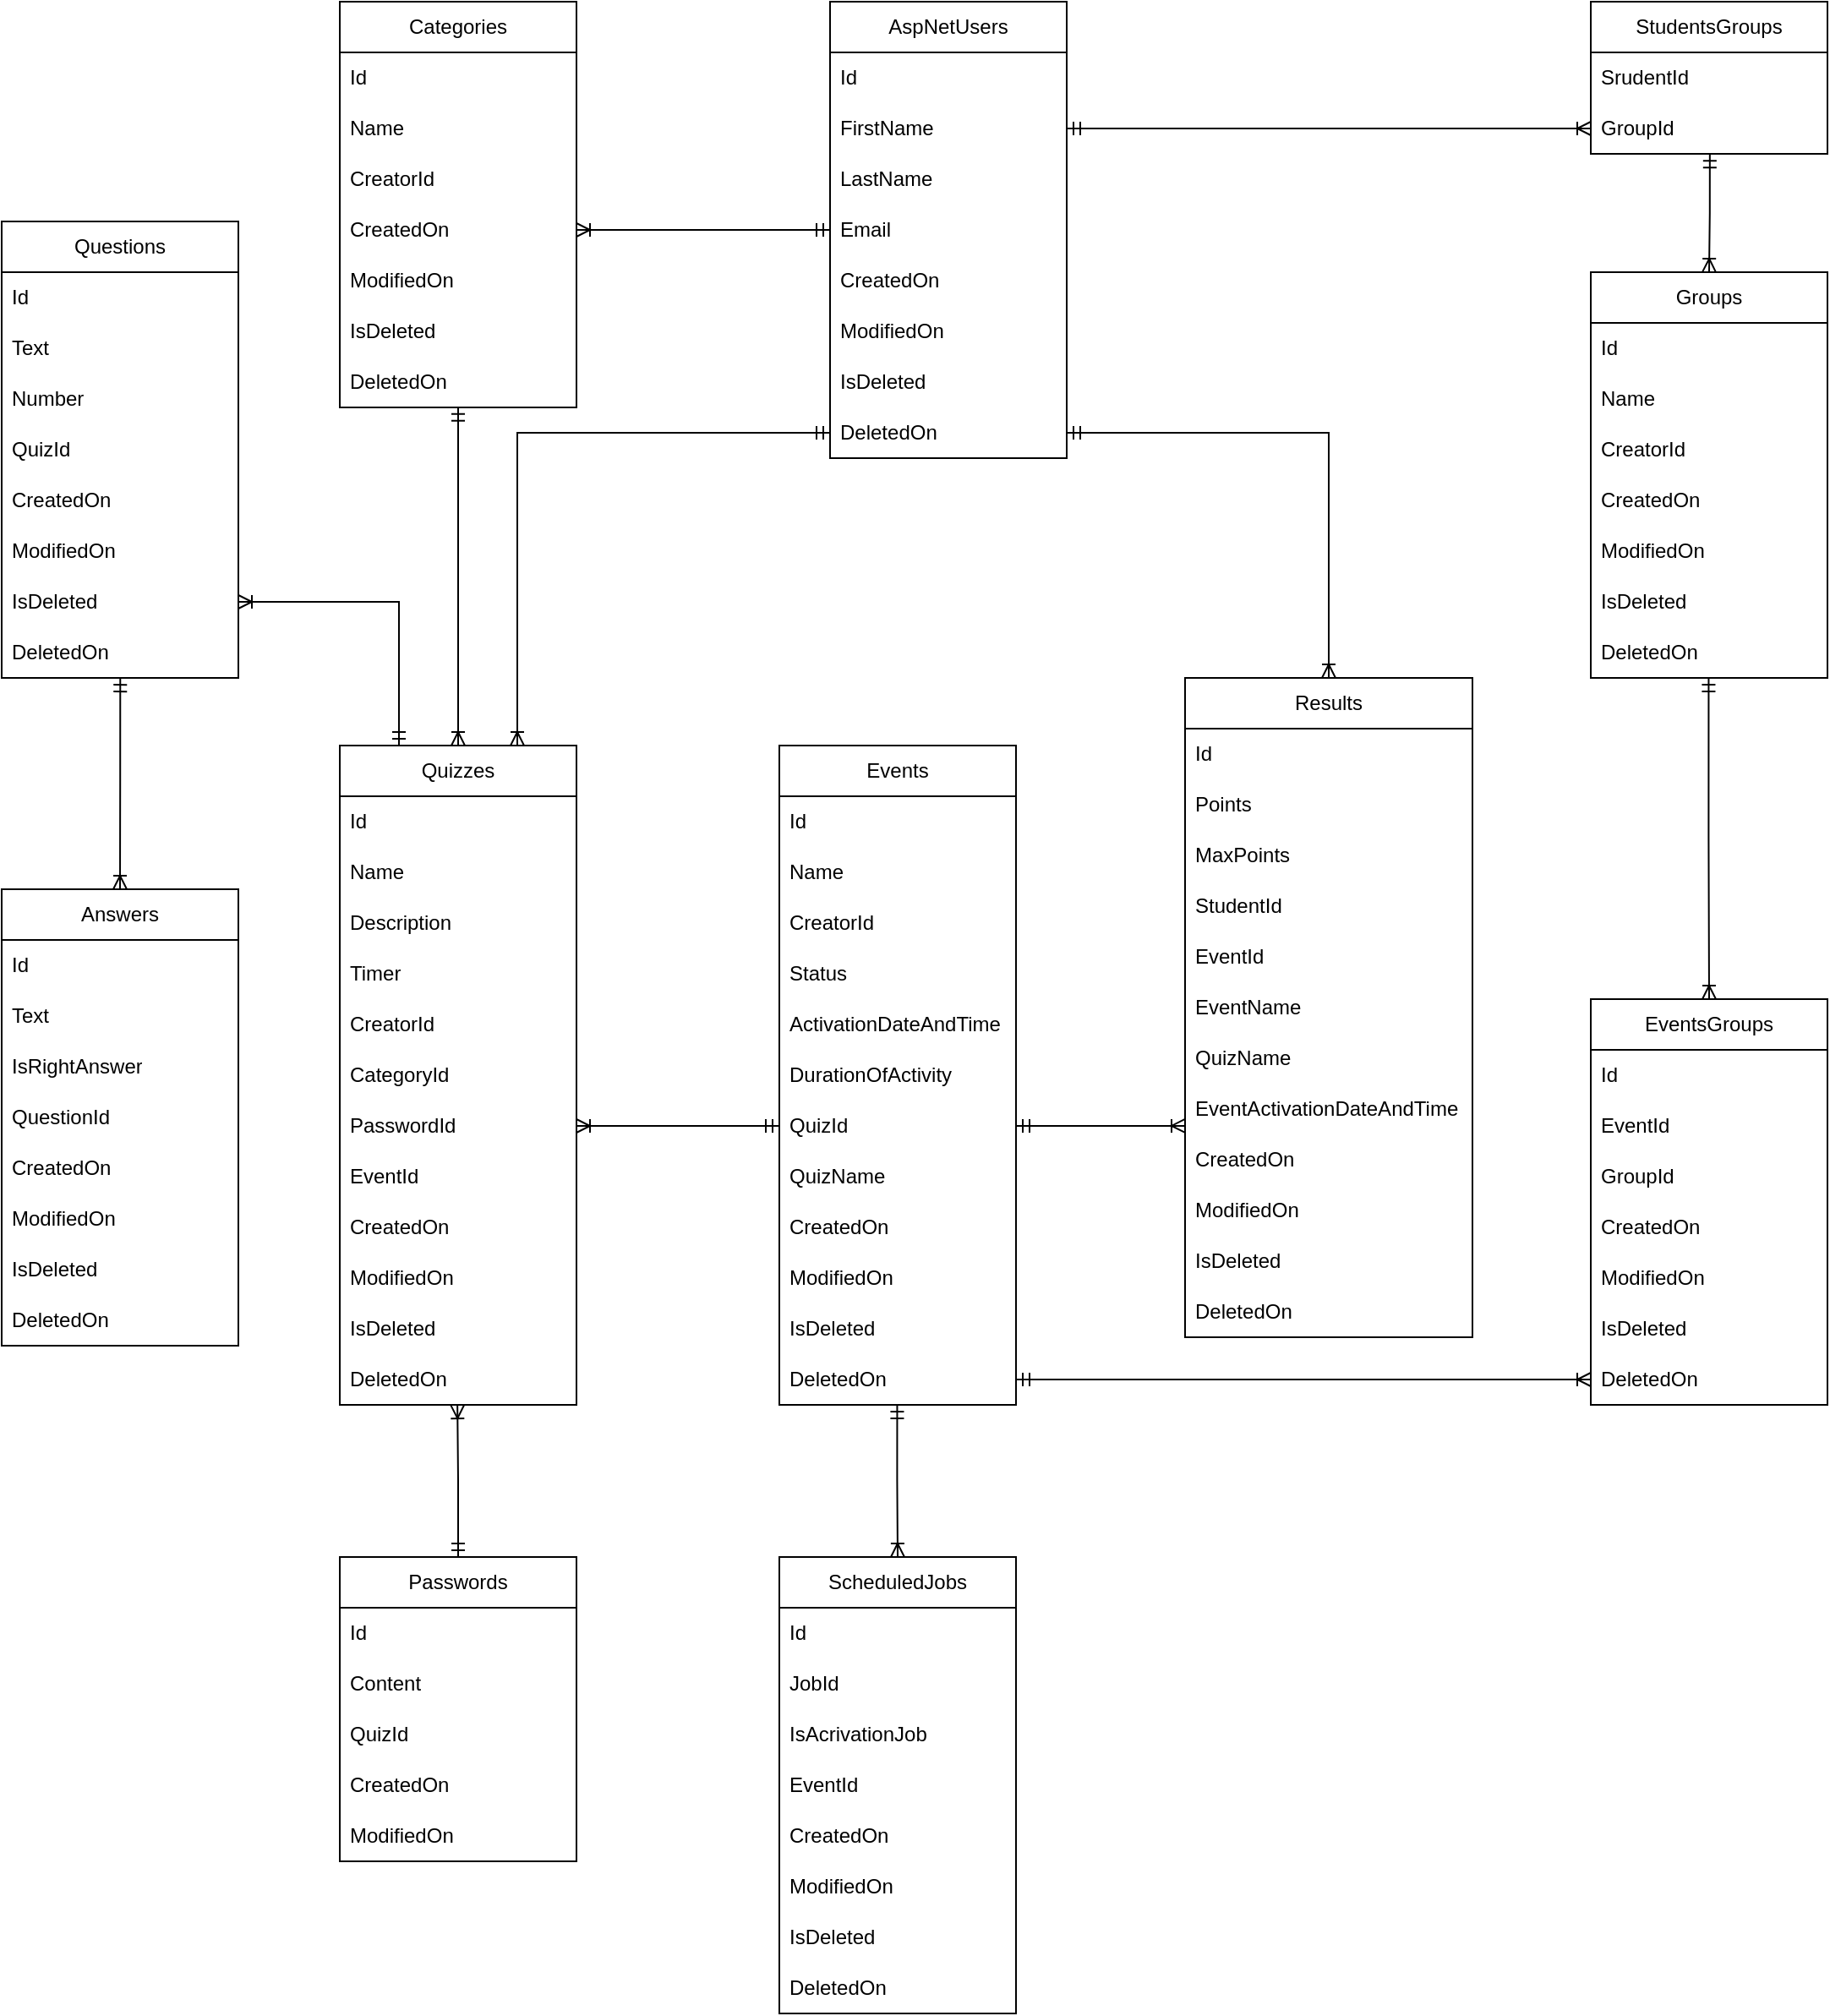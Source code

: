 <mxfile version="21.2.1" type="device">
  <diagram name="Page-1" id="97qY2YRq_BYHnj_yxk2_">
    <mxGraphModel dx="1594" dy="958" grid="1" gridSize="10" guides="1" tooltips="1" connect="1" arrows="1" fold="1" page="1" pageScale="1" pageWidth="827" pageHeight="1169" math="0" shadow="0">
      <root>
        <mxCell id="0" />
        <mxCell id="1" parent="0" />
        <mxCell id="Qgo-cyW3r2qr9TEbkFEi-2" value="Categories" style="swimlane;fontStyle=0;childLayout=stackLayout;horizontal=1;startSize=30;horizontalStack=0;resizeParent=1;resizeParentMax=0;resizeLast=0;collapsible=1;marginBottom=0;whiteSpace=wrap;html=1;" parent="1" vertex="1">
          <mxGeometry x="220" y="120" width="140" height="240" as="geometry" />
        </mxCell>
        <mxCell id="Qgo-cyW3r2qr9TEbkFEi-3" value="Id" style="text;strokeColor=none;fillColor=none;align=left;verticalAlign=middle;spacingLeft=4;spacingRight=4;overflow=hidden;points=[[0,0.5],[1,0.5]];portConstraint=eastwest;rotatable=0;whiteSpace=wrap;html=1;" parent="Qgo-cyW3r2qr9TEbkFEi-2" vertex="1">
          <mxGeometry y="30" width="140" height="30" as="geometry" />
        </mxCell>
        <mxCell id="Qgo-cyW3r2qr9TEbkFEi-4" value="Name" style="text;strokeColor=none;fillColor=none;align=left;verticalAlign=middle;spacingLeft=4;spacingRight=4;overflow=hidden;points=[[0,0.5],[1,0.5]];portConstraint=eastwest;rotatable=0;whiteSpace=wrap;html=1;" parent="Qgo-cyW3r2qr9TEbkFEi-2" vertex="1">
          <mxGeometry y="60" width="140" height="30" as="geometry" />
        </mxCell>
        <mxCell id="Qgo-cyW3r2qr9TEbkFEi-5" value="CreatorId" style="text;strokeColor=none;fillColor=none;align=left;verticalAlign=middle;spacingLeft=4;spacingRight=4;overflow=hidden;points=[[0,0.5],[1,0.5]];portConstraint=eastwest;rotatable=0;whiteSpace=wrap;html=1;" parent="Qgo-cyW3r2qr9TEbkFEi-2" vertex="1">
          <mxGeometry y="90" width="140" height="30" as="geometry" />
        </mxCell>
        <mxCell id="Qgo-cyW3r2qr9TEbkFEi-6" value="CreatedOn" style="text;strokeColor=none;fillColor=none;align=left;verticalAlign=middle;spacingLeft=4;spacingRight=4;overflow=hidden;points=[[0,0.5],[1,0.5]];portConstraint=eastwest;rotatable=0;whiteSpace=wrap;html=1;" parent="Qgo-cyW3r2qr9TEbkFEi-2" vertex="1">
          <mxGeometry y="120" width="140" height="30" as="geometry" />
        </mxCell>
        <mxCell id="Qgo-cyW3r2qr9TEbkFEi-12" value="ModifiedOn" style="text;strokeColor=none;fillColor=none;align=left;verticalAlign=middle;spacingLeft=4;spacingRight=4;overflow=hidden;points=[[0,0.5],[1,0.5]];portConstraint=eastwest;rotatable=0;whiteSpace=wrap;html=1;" parent="Qgo-cyW3r2qr9TEbkFEi-2" vertex="1">
          <mxGeometry y="150" width="140" height="30" as="geometry" />
        </mxCell>
        <mxCell id="Qgo-cyW3r2qr9TEbkFEi-19" value="IsDeleted" style="text;strokeColor=none;fillColor=none;align=left;verticalAlign=middle;spacingLeft=4;spacingRight=4;overflow=hidden;points=[[0,0.5],[1,0.5]];portConstraint=eastwest;rotatable=0;whiteSpace=wrap;html=1;" parent="Qgo-cyW3r2qr9TEbkFEi-2" vertex="1">
          <mxGeometry y="180" width="140" height="30" as="geometry" />
        </mxCell>
        <mxCell id="Qgo-cyW3r2qr9TEbkFEi-20" value="DeletedOn" style="text;strokeColor=none;fillColor=none;align=left;verticalAlign=middle;spacingLeft=4;spacingRight=4;overflow=hidden;points=[[0,0.5],[1,0.5]];portConstraint=eastwest;rotatable=0;whiteSpace=wrap;html=1;" parent="Qgo-cyW3r2qr9TEbkFEi-2" vertex="1">
          <mxGeometry y="210" width="140" height="30" as="geometry" />
        </mxCell>
        <mxCell id="Qgo-cyW3r2qr9TEbkFEi-21" value="Questions" style="swimlane;fontStyle=0;childLayout=stackLayout;horizontal=1;startSize=30;horizontalStack=0;resizeParent=1;resizeParentMax=0;resizeLast=0;collapsible=1;marginBottom=0;whiteSpace=wrap;html=1;" parent="1" vertex="1">
          <mxGeometry x="20" y="250" width="140" height="270" as="geometry" />
        </mxCell>
        <mxCell id="Qgo-cyW3r2qr9TEbkFEi-22" value="Id" style="text;strokeColor=none;fillColor=none;align=left;verticalAlign=middle;spacingLeft=4;spacingRight=4;overflow=hidden;points=[[0,0.5],[1,0.5]];portConstraint=eastwest;rotatable=0;whiteSpace=wrap;html=1;" parent="Qgo-cyW3r2qr9TEbkFEi-21" vertex="1">
          <mxGeometry y="30" width="140" height="30" as="geometry" />
        </mxCell>
        <mxCell id="Qgo-cyW3r2qr9TEbkFEi-23" value="Text" style="text;strokeColor=none;fillColor=none;align=left;verticalAlign=middle;spacingLeft=4;spacingRight=4;overflow=hidden;points=[[0,0.5],[1,0.5]];portConstraint=eastwest;rotatable=0;whiteSpace=wrap;html=1;" parent="Qgo-cyW3r2qr9TEbkFEi-21" vertex="1">
          <mxGeometry y="60" width="140" height="30" as="geometry" />
        </mxCell>
        <mxCell id="Qgo-cyW3r2qr9TEbkFEi-24" value="Number" style="text;strokeColor=none;fillColor=none;align=left;verticalAlign=middle;spacingLeft=4;spacingRight=4;overflow=hidden;points=[[0,0.5],[1,0.5]];portConstraint=eastwest;rotatable=0;whiteSpace=wrap;html=1;" parent="Qgo-cyW3r2qr9TEbkFEi-21" vertex="1">
          <mxGeometry y="90" width="140" height="30" as="geometry" />
        </mxCell>
        <mxCell id="Qgo-cyW3r2qr9TEbkFEi-25" value="QuizId" style="text;strokeColor=none;fillColor=none;align=left;verticalAlign=middle;spacingLeft=4;spacingRight=4;overflow=hidden;points=[[0,0.5],[1,0.5]];portConstraint=eastwest;rotatable=0;whiteSpace=wrap;html=1;" parent="Qgo-cyW3r2qr9TEbkFEi-21" vertex="1">
          <mxGeometry y="120" width="140" height="30" as="geometry" />
        </mxCell>
        <mxCell id="Qgo-cyW3r2qr9TEbkFEi-29" value="CreatedOn" style="text;strokeColor=none;fillColor=none;align=left;verticalAlign=middle;spacingLeft=4;spacingRight=4;overflow=hidden;points=[[0,0.5],[1,0.5]];portConstraint=eastwest;rotatable=0;whiteSpace=wrap;html=1;" parent="Qgo-cyW3r2qr9TEbkFEi-21" vertex="1">
          <mxGeometry y="150" width="140" height="30" as="geometry" />
        </mxCell>
        <mxCell id="Qgo-cyW3r2qr9TEbkFEi-26" value="ModifiedOn" style="text;strokeColor=none;fillColor=none;align=left;verticalAlign=middle;spacingLeft=4;spacingRight=4;overflow=hidden;points=[[0,0.5],[1,0.5]];portConstraint=eastwest;rotatable=0;whiteSpace=wrap;html=1;" parent="Qgo-cyW3r2qr9TEbkFEi-21" vertex="1">
          <mxGeometry y="180" width="140" height="30" as="geometry" />
        </mxCell>
        <mxCell id="Qgo-cyW3r2qr9TEbkFEi-27" value="IsDeleted" style="text;strokeColor=none;fillColor=none;align=left;verticalAlign=middle;spacingLeft=4;spacingRight=4;overflow=hidden;points=[[0,0.5],[1,0.5]];portConstraint=eastwest;rotatable=0;whiteSpace=wrap;html=1;" parent="Qgo-cyW3r2qr9TEbkFEi-21" vertex="1">
          <mxGeometry y="210" width="140" height="30" as="geometry" />
        </mxCell>
        <mxCell id="Qgo-cyW3r2qr9TEbkFEi-28" value="DeletedOn" style="text;strokeColor=none;fillColor=none;align=left;verticalAlign=middle;spacingLeft=4;spacingRight=4;overflow=hidden;points=[[0,0.5],[1,0.5]];portConstraint=eastwest;rotatable=0;whiteSpace=wrap;html=1;" parent="Qgo-cyW3r2qr9TEbkFEi-21" vertex="1">
          <mxGeometry y="240" width="140" height="30" as="geometry" />
        </mxCell>
        <mxCell id="Qgo-cyW3r2qr9TEbkFEi-30" value="Quizzes" style="swimlane;fontStyle=0;childLayout=stackLayout;horizontal=1;startSize=30;horizontalStack=0;resizeParent=1;resizeParentMax=0;resizeLast=0;collapsible=1;marginBottom=0;whiteSpace=wrap;html=1;" parent="1" vertex="1">
          <mxGeometry x="220" y="560" width="140" height="390" as="geometry" />
        </mxCell>
        <mxCell id="Qgo-cyW3r2qr9TEbkFEi-31" value="Id" style="text;strokeColor=none;fillColor=none;align=left;verticalAlign=middle;spacingLeft=4;spacingRight=4;overflow=hidden;points=[[0,0.5],[1,0.5]];portConstraint=eastwest;rotatable=0;whiteSpace=wrap;html=1;" parent="Qgo-cyW3r2qr9TEbkFEi-30" vertex="1">
          <mxGeometry y="30" width="140" height="30" as="geometry" />
        </mxCell>
        <mxCell id="Qgo-cyW3r2qr9TEbkFEi-32" value="Name" style="text;strokeColor=none;fillColor=none;align=left;verticalAlign=middle;spacingLeft=4;spacingRight=4;overflow=hidden;points=[[0,0.5],[1,0.5]];portConstraint=eastwest;rotatable=0;whiteSpace=wrap;html=1;" parent="Qgo-cyW3r2qr9TEbkFEi-30" vertex="1">
          <mxGeometry y="60" width="140" height="30" as="geometry" />
        </mxCell>
        <mxCell id="Qgo-cyW3r2qr9TEbkFEi-33" value="Description" style="text;strokeColor=none;fillColor=none;align=left;verticalAlign=middle;spacingLeft=4;spacingRight=4;overflow=hidden;points=[[0,0.5],[1,0.5]];portConstraint=eastwest;rotatable=0;whiteSpace=wrap;html=1;" parent="Qgo-cyW3r2qr9TEbkFEi-30" vertex="1">
          <mxGeometry y="90" width="140" height="30" as="geometry" />
        </mxCell>
        <mxCell id="Qgo-cyW3r2qr9TEbkFEi-49" value="Timer" style="text;strokeColor=none;fillColor=none;align=left;verticalAlign=middle;spacingLeft=4;spacingRight=4;overflow=hidden;points=[[0,0.5],[1,0.5]];portConstraint=eastwest;rotatable=0;whiteSpace=wrap;html=1;" parent="Qgo-cyW3r2qr9TEbkFEi-30" vertex="1">
          <mxGeometry y="120" width="140" height="30" as="geometry" />
        </mxCell>
        <mxCell id="Qgo-cyW3r2qr9TEbkFEi-50" value="CreatorId" style="text;strokeColor=none;fillColor=none;align=left;verticalAlign=middle;spacingLeft=4;spacingRight=4;overflow=hidden;points=[[0,0.5],[1,0.5]];portConstraint=eastwest;rotatable=0;whiteSpace=wrap;html=1;" parent="Qgo-cyW3r2qr9TEbkFEi-30" vertex="1">
          <mxGeometry y="150" width="140" height="30" as="geometry" />
        </mxCell>
        <mxCell id="Qgo-cyW3r2qr9TEbkFEi-51" value="CategoryId" style="text;strokeColor=none;fillColor=none;align=left;verticalAlign=middle;spacingLeft=4;spacingRight=4;overflow=hidden;points=[[0,0.5],[1,0.5]];portConstraint=eastwest;rotatable=0;whiteSpace=wrap;html=1;" parent="Qgo-cyW3r2qr9TEbkFEi-30" vertex="1">
          <mxGeometry y="180" width="140" height="30" as="geometry" />
        </mxCell>
        <mxCell id="Qgo-cyW3r2qr9TEbkFEi-52" value="PasswordId" style="text;strokeColor=none;fillColor=none;align=left;verticalAlign=middle;spacingLeft=4;spacingRight=4;overflow=hidden;points=[[0,0.5],[1,0.5]];portConstraint=eastwest;rotatable=0;whiteSpace=wrap;html=1;" parent="Qgo-cyW3r2qr9TEbkFEi-30" vertex="1">
          <mxGeometry y="210" width="140" height="30" as="geometry" />
        </mxCell>
        <mxCell id="Qgo-cyW3r2qr9TEbkFEi-34" value="EventId" style="text;strokeColor=none;fillColor=none;align=left;verticalAlign=middle;spacingLeft=4;spacingRight=4;overflow=hidden;points=[[0,0.5],[1,0.5]];portConstraint=eastwest;rotatable=0;whiteSpace=wrap;html=1;" parent="Qgo-cyW3r2qr9TEbkFEi-30" vertex="1">
          <mxGeometry y="240" width="140" height="30" as="geometry" />
        </mxCell>
        <mxCell id="Qgo-cyW3r2qr9TEbkFEi-35" value="CreatedOn" style="text;strokeColor=none;fillColor=none;align=left;verticalAlign=middle;spacingLeft=4;spacingRight=4;overflow=hidden;points=[[0,0.5],[1,0.5]];portConstraint=eastwest;rotatable=0;whiteSpace=wrap;html=1;" parent="Qgo-cyW3r2qr9TEbkFEi-30" vertex="1">
          <mxGeometry y="270" width="140" height="30" as="geometry" />
        </mxCell>
        <mxCell id="Qgo-cyW3r2qr9TEbkFEi-36" value="ModifiedOn" style="text;strokeColor=none;fillColor=none;align=left;verticalAlign=middle;spacingLeft=4;spacingRight=4;overflow=hidden;points=[[0,0.5],[1,0.5]];portConstraint=eastwest;rotatable=0;whiteSpace=wrap;html=1;" parent="Qgo-cyW3r2qr9TEbkFEi-30" vertex="1">
          <mxGeometry y="300" width="140" height="30" as="geometry" />
        </mxCell>
        <mxCell id="Qgo-cyW3r2qr9TEbkFEi-37" value="IsDeleted" style="text;strokeColor=none;fillColor=none;align=left;verticalAlign=middle;spacingLeft=4;spacingRight=4;overflow=hidden;points=[[0,0.5],[1,0.5]];portConstraint=eastwest;rotatable=0;whiteSpace=wrap;html=1;" parent="Qgo-cyW3r2qr9TEbkFEi-30" vertex="1">
          <mxGeometry y="330" width="140" height="30" as="geometry" />
        </mxCell>
        <mxCell id="Qgo-cyW3r2qr9TEbkFEi-38" value="DeletedOn" style="text;strokeColor=none;fillColor=none;align=left;verticalAlign=middle;spacingLeft=4;spacingRight=4;overflow=hidden;points=[[0,0.5],[1,0.5]];portConstraint=eastwest;rotatable=0;whiteSpace=wrap;html=1;" parent="Qgo-cyW3r2qr9TEbkFEi-30" vertex="1">
          <mxGeometry y="360" width="140" height="30" as="geometry" />
        </mxCell>
        <mxCell id="Qgo-cyW3r2qr9TEbkFEi-53" value="Answers" style="swimlane;fontStyle=0;childLayout=stackLayout;horizontal=1;startSize=30;horizontalStack=0;resizeParent=1;resizeParentMax=0;resizeLast=0;collapsible=1;marginBottom=0;whiteSpace=wrap;html=1;" parent="1" vertex="1">
          <mxGeometry x="20" y="645" width="140" height="270" as="geometry" />
        </mxCell>
        <mxCell id="Qgo-cyW3r2qr9TEbkFEi-54" value="Id" style="text;strokeColor=none;fillColor=none;align=left;verticalAlign=middle;spacingLeft=4;spacingRight=4;overflow=hidden;points=[[0,0.5],[1,0.5]];portConstraint=eastwest;rotatable=0;whiteSpace=wrap;html=1;" parent="Qgo-cyW3r2qr9TEbkFEi-53" vertex="1">
          <mxGeometry y="30" width="140" height="30" as="geometry" />
        </mxCell>
        <mxCell id="Qgo-cyW3r2qr9TEbkFEi-55" value="Text" style="text;strokeColor=none;fillColor=none;align=left;verticalAlign=middle;spacingLeft=4;spacingRight=4;overflow=hidden;points=[[0,0.5],[1,0.5]];portConstraint=eastwest;rotatable=0;whiteSpace=wrap;html=1;" parent="Qgo-cyW3r2qr9TEbkFEi-53" vertex="1">
          <mxGeometry y="60" width="140" height="30" as="geometry" />
        </mxCell>
        <mxCell id="Qgo-cyW3r2qr9TEbkFEi-56" value="IsRightAnswer" style="text;strokeColor=none;fillColor=none;align=left;verticalAlign=middle;spacingLeft=4;spacingRight=4;overflow=hidden;points=[[0,0.5],[1,0.5]];portConstraint=eastwest;rotatable=0;whiteSpace=wrap;html=1;" parent="Qgo-cyW3r2qr9TEbkFEi-53" vertex="1">
          <mxGeometry y="90" width="140" height="30" as="geometry" />
        </mxCell>
        <mxCell id="Qgo-cyW3r2qr9TEbkFEi-58" value="QuestionId" style="text;strokeColor=none;fillColor=none;align=left;verticalAlign=middle;spacingLeft=4;spacingRight=4;overflow=hidden;points=[[0,0.5],[1,0.5]];portConstraint=eastwest;rotatable=0;whiteSpace=wrap;html=1;" parent="Qgo-cyW3r2qr9TEbkFEi-53" vertex="1">
          <mxGeometry y="120" width="140" height="30" as="geometry" />
        </mxCell>
        <mxCell id="Qgo-cyW3r2qr9TEbkFEi-62" value="CreatedOn" style="text;strokeColor=none;fillColor=none;align=left;verticalAlign=middle;spacingLeft=4;spacingRight=4;overflow=hidden;points=[[0,0.5],[1,0.5]];portConstraint=eastwest;rotatable=0;whiteSpace=wrap;html=1;" parent="Qgo-cyW3r2qr9TEbkFEi-53" vertex="1">
          <mxGeometry y="150" width="140" height="30" as="geometry" />
        </mxCell>
        <mxCell id="Qgo-cyW3r2qr9TEbkFEi-63" value="ModifiedOn" style="text;strokeColor=none;fillColor=none;align=left;verticalAlign=middle;spacingLeft=4;spacingRight=4;overflow=hidden;points=[[0,0.5],[1,0.5]];portConstraint=eastwest;rotatable=0;whiteSpace=wrap;html=1;" parent="Qgo-cyW3r2qr9TEbkFEi-53" vertex="1">
          <mxGeometry y="180" width="140" height="30" as="geometry" />
        </mxCell>
        <mxCell id="Qgo-cyW3r2qr9TEbkFEi-64" value="IsDeleted" style="text;strokeColor=none;fillColor=none;align=left;verticalAlign=middle;spacingLeft=4;spacingRight=4;overflow=hidden;points=[[0,0.5],[1,0.5]];portConstraint=eastwest;rotatable=0;whiteSpace=wrap;html=1;" parent="Qgo-cyW3r2qr9TEbkFEi-53" vertex="1">
          <mxGeometry y="210" width="140" height="30" as="geometry" />
        </mxCell>
        <mxCell id="Qgo-cyW3r2qr9TEbkFEi-65" value="DeletedOn" style="text;strokeColor=none;fillColor=none;align=left;verticalAlign=middle;spacingLeft=4;spacingRight=4;overflow=hidden;points=[[0,0.5],[1,0.5]];portConstraint=eastwest;rotatable=0;whiteSpace=wrap;html=1;" parent="Qgo-cyW3r2qr9TEbkFEi-53" vertex="1">
          <mxGeometry y="240" width="140" height="30" as="geometry" />
        </mxCell>
        <mxCell id="Qgo-cyW3r2qr9TEbkFEi-66" value="Passwords" style="swimlane;fontStyle=0;childLayout=stackLayout;horizontal=1;startSize=30;horizontalStack=0;resizeParent=1;resizeParentMax=0;resizeLast=0;collapsible=1;marginBottom=0;whiteSpace=wrap;html=1;" parent="1" vertex="1">
          <mxGeometry x="220" y="1040" width="140" height="180" as="geometry" />
        </mxCell>
        <mxCell id="Qgo-cyW3r2qr9TEbkFEi-67" value="Id" style="text;strokeColor=none;fillColor=none;align=left;verticalAlign=middle;spacingLeft=4;spacingRight=4;overflow=hidden;points=[[0,0.5],[1,0.5]];portConstraint=eastwest;rotatable=0;whiteSpace=wrap;html=1;" parent="Qgo-cyW3r2qr9TEbkFEi-66" vertex="1">
          <mxGeometry y="30" width="140" height="30" as="geometry" />
        </mxCell>
        <mxCell id="Qgo-cyW3r2qr9TEbkFEi-69" value="Content" style="text;strokeColor=none;fillColor=none;align=left;verticalAlign=middle;spacingLeft=4;spacingRight=4;overflow=hidden;points=[[0,0.5],[1,0.5]];portConstraint=eastwest;rotatable=0;whiteSpace=wrap;html=1;" parent="Qgo-cyW3r2qr9TEbkFEi-66" vertex="1">
          <mxGeometry y="60" width="140" height="30" as="geometry" />
        </mxCell>
        <mxCell id="Qgo-cyW3r2qr9TEbkFEi-70" value="QuizId" style="text;strokeColor=none;fillColor=none;align=left;verticalAlign=middle;spacingLeft=4;spacingRight=4;overflow=hidden;points=[[0,0.5],[1,0.5]];portConstraint=eastwest;rotatable=0;whiteSpace=wrap;html=1;" parent="Qgo-cyW3r2qr9TEbkFEi-66" vertex="1">
          <mxGeometry y="90" width="140" height="30" as="geometry" />
        </mxCell>
        <mxCell id="Qgo-cyW3r2qr9TEbkFEi-71" value="CreatedOn" style="text;strokeColor=none;fillColor=none;align=left;verticalAlign=middle;spacingLeft=4;spacingRight=4;overflow=hidden;points=[[0,0.5],[1,0.5]];portConstraint=eastwest;rotatable=0;whiteSpace=wrap;html=1;" parent="Qgo-cyW3r2qr9TEbkFEi-66" vertex="1">
          <mxGeometry y="120" width="140" height="30" as="geometry" />
        </mxCell>
        <mxCell id="Qgo-cyW3r2qr9TEbkFEi-72" value="ModifiedOn" style="text;strokeColor=none;fillColor=none;align=left;verticalAlign=middle;spacingLeft=4;spacingRight=4;overflow=hidden;points=[[0,0.5],[1,0.5]];portConstraint=eastwest;rotatable=0;whiteSpace=wrap;html=1;" parent="Qgo-cyW3r2qr9TEbkFEi-66" vertex="1">
          <mxGeometry y="150" width="140" height="30" as="geometry" />
        </mxCell>
        <mxCell id="Qgo-cyW3r2qr9TEbkFEi-75" value="Events" style="swimlane;fontStyle=0;childLayout=stackLayout;horizontal=1;startSize=30;horizontalStack=0;resizeParent=1;resizeParentMax=0;resizeLast=0;collapsible=1;marginBottom=0;whiteSpace=wrap;html=1;" parent="1" vertex="1">
          <mxGeometry x="480" y="560" width="140" height="390" as="geometry" />
        </mxCell>
        <mxCell id="Qgo-cyW3r2qr9TEbkFEi-76" value="Id" style="text;strokeColor=none;fillColor=none;align=left;verticalAlign=middle;spacingLeft=4;spacingRight=4;overflow=hidden;points=[[0,0.5],[1,0.5]];portConstraint=eastwest;rotatable=0;whiteSpace=wrap;html=1;" parent="Qgo-cyW3r2qr9TEbkFEi-75" vertex="1">
          <mxGeometry y="30" width="140" height="30" as="geometry" />
        </mxCell>
        <mxCell id="Qgo-cyW3r2qr9TEbkFEi-77" value="Name" style="text;strokeColor=none;fillColor=none;align=left;verticalAlign=middle;spacingLeft=4;spacingRight=4;overflow=hidden;points=[[0,0.5],[1,0.5]];portConstraint=eastwest;rotatable=0;whiteSpace=wrap;html=1;" parent="Qgo-cyW3r2qr9TEbkFEi-75" vertex="1">
          <mxGeometry y="60" width="140" height="30" as="geometry" />
        </mxCell>
        <mxCell id="Qgo-cyW3r2qr9TEbkFEi-80" value="CreatorId" style="text;strokeColor=none;fillColor=none;align=left;verticalAlign=middle;spacingLeft=4;spacingRight=4;overflow=hidden;points=[[0,0.5],[1,0.5]];portConstraint=eastwest;rotatable=0;whiteSpace=wrap;html=1;" parent="Qgo-cyW3r2qr9TEbkFEi-75" vertex="1">
          <mxGeometry y="90" width="140" height="30" as="geometry" />
        </mxCell>
        <mxCell id="Qgo-cyW3r2qr9TEbkFEi-79" value="Status" style="text;strokeColor=none;fillColor=none;align=left;verticalAlign=middle;spacingLeft=4;spacingRight=4;overflow=hidden;points=[[0,0.5],[1,0.5]];portConstraint=eastwest;rotatable=0;whiteSpace=wrap;html=1;" parent="Qgo-cyW3r2qr9TEbkFEi-75" vertex="1">
          <mxGeometry y="120" width="140" height="30" as="geometry" />
        </mxCell>
        <mxCell id="Qgo-cyW3r2qr9TEbkFEi-100" value="ActivationDateAndTime" style="text;strokeColor=none;fillColor=none;align=left;verticalAlign=middle;spacingLeft=4;spacingRight=4;overflow=hidden;points=[[0,0.5],[1,0.5]];portConstraint=eastwest;rotatable=0;whiteSpace=wrap;html=1;" parent="Qgo-cyW3r2qr9TEbkFEi-75" vertex="1">
          <mxGeometry y="150" width="140" height="30" as="geometry" />
        </mxCell>
        <mxCell id="Qgo-cyW3r2qr9TEbkFEi-101" value="DurationOfActivity" style="text;strokeColor=none;fillColor=none;align=left;verticalAlign=middle;spacingLeft=4;spacingRight=4;overflow=hidden;points=[[0,0.5],[1,0.5]];portConstraint=eastwest;rotatable=0;whiteSpace=wrap;html=1;" parent="Qgo-cyW3r2qr9TEbkFEi-75" vertex="1">
          <mxGeometry y="180" width="140" height="30" as="geometry" />
        </mxCell>
        <mxCell id="Qgo-cyW3r2qr9TEbkFEi-81" value="QuizId" style="text;strokeColor=none;fillColor=none;align=left;verticalAlign=middle;spacingLeft=4;spacingRight=4;overflow=hidden;points=[[0,0.5],[1,0.5]];portConstraint=eastwest;rotatable=0;whiteSpace=wrap;html=1;" parent="Qgo-cyW3r2qr9TEbkFEi-75" vertex="1">
          <mxGeometry y="210" width="140" height="30" as="geometry" />
        </mxCell>
        <mxCell id="Qgo-cyW3r2qr9TEbkFEi-102" value="QuizName" style="text;strokeColor=none;fillColor=none;align=left;verticalAlign=middle;spacingLeft=4;spacingRight=4;overflow=hidden;points=[[0,0.5],[1,0.5]];portConstraint=eastwest;rotatable=0;whiteSpace=wrap;html=1;" parent="Qgo-cyW3r2qr9TEbkFEi-75" vertex="1">
          <mxGeometry y="240" width="140" height="30" as="geometry" />
        </mxCell>
        <mxCell id="Qgo-cyW3r2qr9TEbkFEi-84" value="CreatedOn" style="text;strokeColor=none;fillColor=none;align=left;verticalAlign=middle;spacingLeft=4;spacingRight=4;overflow=hidden;points=[[0,0.5],[1,0.5]];portConstraint=eastwest;rotatable=0;whiteSpace=wrap;html=1;" parent="Qgo-cyW3r2qr9TEbkFEi-75" vertex="1">
          <mxGeometry y="270" width="140" height="30" as="geometry" />
        </mxCell>
        <mxCell id="Qgo-cyW3r2qr9TEbkFEi-85" value="ModifiedOn" style="text;strokeColor=none;fillColor=none;align=left;verticalAlign=middle;spacingLeft=4;spacingRight=4;overflow=hidden;points=[[0,0.5],[1,0.5]];portConstraint=eastwest;rotatable=0;whiteSpace=wrap;html=1;" parent="Qgo-cyW3r2qr9TEbkFEi-75" vertex="1">
          <mxGeometry y="300" width="140" height="30" as="geometry" />
        </mxCell>
        <mxCell id="Qgo-cyW3r2qr9TEbkFEi-86" value="IsDeleted" style="text;strokeColor=none;fillColor=none;align=left;verticalAlign=middle;spacingLeft=4;spacingRight=4;overflow=hidden;points=[[0,0.5],[1,0.5]];portConstraint=eastwest;rotatable=0;whiteSpace=wrap;html=1;" parent="Qgo-cyW3r2qr9TEbkFEi-75" vertex="1">
          <mxGeometry y="330" width="140" height="30" as="geometry" />
        </mxCell>
        <mxCell id="Qgo-cyW3r2qr9TEbkFEi-87" value="DeletedOn" style="text;strokeColor=none;fillColor=none;align=left;verticalAlign=middle;spacingLeft=4;spacingRight=4;overflow=hidden;points=[[0,0.5],[1,0.5]];portConstraint=eastwest;rotatable=0;whiteSpace=wrap;html=1;" parent="Qgo-cyW3r2qr9TEbkFEi-75" vertex="1">
          <mxGeometry y="360" width="140" height="30" as="geometry" />
        </mxCell>
        <mxCell id="Qgo-cyW3r2qr9TEbkFEi-103" value="ScheduledJobs" style="swimlane;fontStyle=0;childLayout=stackLayout;horizontal=1;startSize=30;horizontalStack=0;resizeParent=1;resizeParentMax=0;resizeLast=0;collapsible=1;marginBottom=0;whiteSpace=wrap;html=1;" parent="1" vertex="1">
          <mxGeometry x="480" y="1040" width="140" height="270" as="geometry" />
        </mxCell>
        <mxCell id="Qgo-cyW3r2qr9TEbkFEi-104" value="Id" style="text;strokeColor=none;fillColor=none;align=left;verticalAlign=middle;spacingLeft=4;spacingRight=4;overflow=hidden;points=[[0,0.5],[1,0.5]];portConstraint=eastwest;rotatable=0;whiteSpace=wrap;html=1;" parent="Qgo-cyW3r2qr9TEbkFEi-103" vertex="1">
          <mxGeometry y="30" width="140" height="30" as="geometry" />
        </mxCell>
        <mxCell id="Qgo-cyW3r2qr9TEbkFEi-105" value="JobId" style="text;strokeColor=none;fillColor=none;align=left;verticalAlign=middle;spacingLeft=4;spacingRight=4;overflow=hidden;points=[[0,0.5],[1,0.5]];portConstraint=eastwest;rotatable=0;whiteSpace=wrap;html=1;" parent="Qgo-cyW3r2qr9TEbkFEi-103" vertex="1">
          <mxGeometry y="60" width="140" height="30" as="geometry" />
        </mxCell>
        <mxCell id="Qgo-cyW3r2qr9TEbkFEi-109" value="IsAcrivationJob" style="text;strokeColor=none;fillColor=none;align=left;verticalAlign=middle;spacingLeft=4;spacingRight=4;overflow=hidden;points=[[0,0.5],[1,0.5]];portConstraint=eastwest;rotatable=0;whiteSpace=wrap;html=1;" parent="Qgo-cyW3r2qr9TEbkFEi-103" vertex="1">
          <mxGeometry y="90" width="140" height="30" as="geometry" />
        </mxCell>
        <mxCell id="Qgo-cyW3r2qr9TEbkFEi-106" value="EventId" style="text;strokeColor=none;fillColor=none;align=left;verticalAlign=middle;spacingLeft=4;spacingRight=4;overflow=hidden;points=[[0,0.5],[1,0.5]];portConstraint=eastwest;rotatable=0;whiteSpace=wrap;html=1;" parent="Qgo-cyW3r2qr9TEbkFEi-103" vertex="1">
          <mxGeometry y="120" width="140" height="30" as="geometry" />
        </mxCell>
        <mxCell id="Qgo-cyW3r2qr9TEbkFEi-107" value="CreatedOn" style="text;strokeColor=none;fillColor=none;align=left;verticalAlign=middle;spacingLeft=4;spacingRight=4;overflow=hidden;points=[[0,0.5],[1,0.5]];portConstraint=eastwest;rotatable=0;whiteSpace=wrap;html=1;" parent="Qgo-cyW3r2qr9TEbkFEi-103" vertex="1">
          <mxGeometry y="150" width="140" height="30" as="geometry" />
        </mxCell>
        <mxCell id="Qgo-cyW3r2qr9TEbkFEi-108" value="ModifiedOn" style="text;strokeColor=none;fillColor=none;align=left;verticalAlign=middle;spacingLeft=4;spacingRight=4;overflow=hidden;points=[[0,0.5],[1,0.5]];portConstraint=eastwest;rotatable=0;whiteSpace=wrap;html=1;" parent="Qgo-cyW3r2qr9TEbkFEi-103" vertex="1">
          <mxGeometry y="180" width="140" height="30" as="geometry" />
        </mxCell>
        <mxCell id="Qgo-cyW3r2qr9TEbkFEi-111" value="IsDeleted" style="text;strokeColor=none;fillColor=none;align=left;verticalAlign=middle;spacingLeft=4;spacingRight=4;overflow=hidden;points=[[0,0.5],[1,0.5]];portConstraint=eastwest;rotatable=0;whiteSpace=wrap;html=1;" parent="Qgo-cyW3r2qr9TEbkFEi-103" vertex="1">
          <mxGeometry y="210" width="140" height="30" as="geometry" />
        </mxCell>
        <mxCell id="Qgo-cyW3r2qr9TEbkFEi-112" value="DeletedOn" style="text;strokeColor=none;fillColor=none;align=left;verticalAlign=middle;spacingLeft=4;spacingRight=4;overflow=hidden;points=[[0,0.5],[1,0.5]];portConstraint=eastwest;rotatable=0;whiteSpace=wrap;html=1;" parent="Qgo-cyW3r2qr9TEbkFEi-103" vertex="1">
          <mxGeometry y="240" width="140" height="30" as="geometry" />
        </mxCell>
        <mxCell id="JRrSxVnRFQ9swdnoncSd-1" value="StudentsGroups" style="swimlane;fontStyle=0;childLayout=stackLayout;horizontal=1;startSize=30;horizontalStack=0;resizeParent=1;resizeParentMax=0;resizeLast=0;collapsible=1;marginBottom=0;whiteSpace=wrap;html=1;" parent="1" vertex="1">
          <mxGeometry x="960" y="120" width="140" height="90" as="geometry" />
        </mxCell>
        <mxCell id="JRrSxVnRFQ9swdnoncSd-2" value="SrudentId" style="text;strokeColor=none;fillColor=none;align=left;verticalAlign=middle;spacingLeft=4;spacingRight=4;overflow=hidden;points=[[0,0.5],[1,0.5]];portConstraint=eastwest;rotatable=0;whiteSpace=wrap;html=1;" parent="JRrSxVnRFQ9swdnoncSd-1" vertex="1">
          <mxGeometry y="30" width="140" height="30" as="geometry" />
        </mxCell>
        <mxCell id="JRrSxVnRFQ9swdnoncSd-9" value="GroupId" style="text;strokeColor=none;fillColor=none;align=left;verticalAlign=middle;spacingLeft=4;spacingRight=4;overflow=hidden;points=[[0,0.5],[1,0.5]];portConstraint=eastwest;rotatable=0;whiteSpace=wrap;html=1;" parent="JRrSxVnRFQ9swdnoncSd-1" vertex="1">
          <mxGeometry y="60" width="140" height="30" as="geometry" />
        </mxCell>
        <mxCell id="JRrSxVnRFQ9swdnoncSd-10" value="Groups" style="swimlane;fontStyle=0;childLayout=stackLayout;horizontal=1;startSize=30;horizontalStack=0;resizeParent=1;resizeParentMax=0;resizeLast=0;collapsible=1;marginBottom=0;whiteSpace=wrap;html=1;" parent="1" vertex="1">
          <mxGeometry x="960" y="280" width="140" height="240" as="geometry" />
        </mxCell>
        <mxCell id="JRrSxVnRFQ9swdnoncSd-11" value="Id" style="text;strokeColor=none;fillColor=none;align=left;verticalAlign=middle;spacingLeft=4;spacingRight=4;overflow=hidden;points=[[0,0.5],[1,0.5]];portConstraint=eastwest;rotatable=0;whiteSpace=wrap;html=1;" parent="JRrSxVnRFQ9swdnoncSd-10" vertex="1">
          <mxGeometry y="30" width="140" height="30" as="geometry" />
        </mxCell>
        <mxCell id="JRrSxVnRFQ9swdnoncSd-12" value="Name" style="text;strokeColor=none;fillColor=none;align=left;verticalAlign=middle;spacingLeft=4;spacingRight=4;overflow=hidden;points=[[0,0.5],[1,0.5]];portConstraint=eastwest;rotatable=0;whiteSpace=wrap;html=1;" parent="JRrSxVnRFQ9swdnoncSd-10" vertex="1">
          <mxGeometry y="60" width="140" height="30" as="geometry" />
        </mxCell>
        <mxCell id="JRrSxVnRFQ9swdnoncSd-13" value="CreatorId" style="text;strokeColor=none;fillColor=none;align=left;verticalAlign=middle;spacingLeft=4;spacingRight=4;overflow=hidden;points=[[0,0.5],[1,0.5]];portConstraint=eastwest;rotatable=0;whiteSpace=wrap;html=1;" parent="JRrSxVnRFQ9swdnoncSd-10" vertex="1">
          <mxGeometry y="90" width="140" height="30" as="geometry" />
        </mxCell>
        <mxCell id="JRrSxVnRFQ9swdnoncSd-14" value="CreatedOn" style="text;strokeColor=none;fillColor=none;align=left;verticalAlign=middle;spacingLeft=4;spacingRight=4;overflow=hidden;points=[[0,0.5],[1,0.5]];portConstraint=eastwest;rotatable=0;whiteSpace=wrap;html=1;" parent="JRrSxVnRFQ9swdnoncSd-10" vertex="1">
          <mxGeometry y="120" width="140" height="30" as="geometry" />
        </mxCell>
        <mxCell id="JRrSxVnRFQ9swdnoncSd-15" value="ModifiedOn" style="text;strokeColor=none;fillColor=none;align=left;verticalAlign=middle;spacingLeft=4;spacingRight=4;overflow=hidden;points=[[0,0.5],[1,0.5]];portConstraint=eastwest;rotatable=0;whiteSpace=wrap;html=1;" parent="JRrSxVnRFQ9swdnoncSd-10" vertex="1">
          <mxGeometry y="150" width="140" height="30" as="geometry" />
        </mxCell>
        <mxCell id="JRrSxVnRFQ9swdnoncSd-16" value="IsDeleted" style="text;strokeColor=none;fillColor=none;align=left;verticalAlign=middle;spacingLeft=4;spacingRight=4;overflow=hidden;points=[[0,0.5],[1,0.5]];portConstraint=eastwest;rotatable=0;whiteSpace=wrap;html=1;" parent="JRrSxVnRFQ9swdnoncSd-10" vertex="1">
          <mxGeometry y="180" width="140" height="30" as="geometry" />
        </mxCell>
        <mxCell id="JRrSxVnRFQ9swdnoncSd-17" value="DeletedOn" style="text;strokeColor=none;fillColor=none;align=left;verticalAlign=middle;spacingLeft=4;spacingRight=4;overflow=hidden;points=[[0,0.5],[1,0.5]];portConstraint=eastwest;rotatable=0;whiteSpace=wrap;html=1;" parent="JRrSxVnRFQ9swdnoncSd-10" vertex="1">
          <mxGeometry y="210" width="140" height="30" as="geometry" />
        </mxCell>
        <mxCell id="JRrSxVnRFQ9swdnoncSd-18" value="EventsGroups" style="swimlane;fontStyle=0;childLayout=stackLayout;horizontal=1;startSize=30;horizontalStack=0;resizeParent=1;resizeParentMax=0;resizeLast=0;collapsible=1;marginBottom=0;whiteSpace=wrap;html=1;" parent="1" vertex="1">
          <mxGeometry x="960" y="710" width="140" height="240" as="geometry" />
        </mxCell>
        <mxCell id="JRrSxVnRFQ9swdnoncSd-20" value="Id" style="text;strokeColor=none;fillColor=none;align=left;verticalAlign=middle;spacingLeft=4;spacingRight=4;overflow=hidden;points=[[0,0.5],[1,0.5]];portConstraint=eastwest;rotatable=0;whiteSpace=wrap;html=1;" parent="JRrSxVnRFQ9swdnoncSd-18" vertex="1">
          <mxGeometry y="30" width="140" height="30" as="geometry" />
        </mxCell>
        <mxCell id="JRrSxVnRFQ9swdnoncSd-19" value="EventId" style="text;strokeColor=none;fillColor=none;align=left;verticalAlign=middle;spacingLeft=4;spacingRight=4;overflow=hidden;points=[[0,0.5],[1,0.5]];portConstraint=eastwest;rotatable=0;whiteSpace=wrap;html=1;" parent="JRrSxVnRFQ9swdnoncSd-18" vertex="1">
          <mxGeometry y="60" width="140" height="30" as="geometry" />
        </mxCell>
        <mxCell id="JRrSxVnRFQ9swdnoncSd-26" value="GroupId" style="text;strokeColor=none;fillColor=none;align=left;verticalAlign=middle;spacingLeft=4;spacingRight=4;overflow=hidden;points=[[0,0.5],[1,0.5]];portConstraint=eastwest;rotatable=0;whiteSpace=wrap;html=1;" parent="JRrSxVnRFQ9swdnoncSd-18" vertex="1">
          <mxGeometry y="90" width="140" height="30" as="geometry" />
        </mxCell>
        <mxCell id="JRrSxVnRFQ9swdnoncSd-22" value="CreatedOn" style="text;strokeColor=none;fillColor=none;align=left;verticalAlign=middle;spacingLeft=4;spacingRight=4;overflow=hidden;points=[[0,0.5],[1,0.5]];portConstraint=eastwest;rotatable=0;whiteSpace=wrap;html=1;" parent="JRrSxVnRFQ9swdnoncSd-18" vertex="1">
          <mxGeometry y="120" width="140" height="30" as="geometry" />
        </mxCell>
        <mxCell id="JRrSxVnRFQ9swdnoncSd-23" value="ModifiedOn" style="text;strokeColor=none;fillColor=none;align=left;verticalAlign=middle;spacingLeft=4;spacingRight=4;overflow=hidden;points=[[0,0.5],[1,0.5]];portConstraint=eastwest;rotatable=0;whiteSpace=wrap;html=1;" parent="JRrSxVnRFQ9swdnoncSd-18" vertex="1">
          <mxGeometry y="150" width="140" height="30" as="geometry" />
        </mxCell>
        <mxCell id="JRrSxVnRFQ9swdnoncSd-24" value="IsDeleted" style="text;strokeColor=none;fillColor=none;align=left;verticalAlign=middle;spacingLeft=4;spacingRight=4;overflow=hidden;points=[[0,0.5],[1,0.5]];portConstraint=eastwest;rotatable=0;whiteSpace=wrap;html=1;" parent="JRrSxVnRFQ9swdnoncSd-18" vertex="1">
          <mxGeometry y="180" width="140" height="30" as="geometry" />
        </mxCell>
        <mxCell id="JRrSxVnRFQ9swdnoncSd-25" value="DeletedOn" style="text;strokeColor=none;fillColor=none;align=left;verticalAlign=middle;spacingLeft=4;spacingRight=4;overflow=hidden;points=[[0,0.5],[1,0.5]];portConstraint=eastwest;rotatable=0;whiteSpace=wrap;html=1;" parent="JRrSxVnRFQ9swdnoncSd-18" vertex="1">
          <mxGeometry y="210" width="140" height="30" as="geometry" />
        </mxCell>
        <mxCell id="JRrSxVnRFQ9swdnoncSd-27" value="Results" style="swimlane;fontStyle=0;childLayout=stackLayout;horizontal=1;startSize=30;horizontalStack=0;resizeParent=1;resizeParentMax=0;resizeLast=0;collapsible=1;marginBottom=0;whiteSpace=wrap;html=1;" parent="1" vertex="1">
          <mxGeometry x="720" y="520" width="170" height="390" as="geometry" />
        </mxCell>
        <mxCell id="JRrSxVnRFQ9swdnoncSd-28" value="Id" style="text;strokeColor=none;fillColor=none;align=left;verticalAlign=middle;spacingLeft=4;spacingRight=4;overflow=hidden;points=[[0,0.5],[1,0.5]];portConstraint=eastwest;rotatable=0;whiteSpace=wrap;html=1;" parent="JRrSxVnRFQ9swdnoncSd-27" vertex="1">
          <mxGeometry y="30" width="170" height="30" as="geometry" />
        </mxCell>
        <mxCell id="JRrSxVnRFQ9swdnoncSd-29" value="Points" style="text;strokeColor=none;fillColor=none;align=left;verticalAlign=middle;spacingLeft=4;spacingRight=4;overflow=hidden;points=[[0,0.5],[1,0.5]];portConstraint=eastwest;rotatable=0;whiteSpace=wrap;html=1;" parent="JRrSxVnRFQ9swdnoncSd-27" vertex="1">
          <mxGeometry y="60" width="170" height="30" as="geometry" />
        </mxCell>
        <mxCell id="JRrSxVnRFQ9swdnoncSd-35" value="MaxPoints" style="text;strokeColor=none;fillColor=none;align=left;verticalAlign=middle;spacingLeft=4;spacingRight=4;overflow=hidden;points=[[0,0.5],[1,0.5]];portConstraint=eastwest;rotatable=0;whiteSpace=wrap;html=1;" parent="JRrSxVnRFQ9swdnoncSd-27" vertex="1">
          <mxGeometry y="90" width="170" height="30" as="geometry" />
        </mxCell>
        <mxCell id="JRrSxVnRFQ9swdnoncSd-30" value="StudentId" style="text;strokeColor=none;fillColor=none;align=left;verticalAlign=middle;spacingLeft=4;spacingRight=4;overflow=hidden;points=[[0,0.5],[1,0.5]];portConstraint=eastwest;rotatable=0;whiteSpace=wrap;html=1;" parent="JRrSxVnRFQ9swdnoncSd-27" vertex="1">
          <mxGeometry y="120" width="170" height="30" as="geometry" />
        </mxCell>
        <mxCell id="JRrSxVnRFQ9swdnoncSd-36" value="EventId" style="text;strokeColor=none;fillColor=none;align=left;verticalAlign=middle;spacingLeft=4;spacingRight=4;overflow=hidden;points=[[0,0.5],[1,0.5]];portConstraint=eastwest;rotatable=0;whiteSpace=wrap;html=1;" parent="JRrSxVnRFQ9swdnoncSd-27" vertex="1">
          <mxGeometry y="150" width="170" height="30" as="geometry" />
        </mxCell>
        <mxCell id="JRrSxVnRFQ9swdnoncSd-37" value="EventName" style="text;strokeColor=none;fillColor=none;align=left;verticalAlign=middle;spacingLeft=4;spacingRight=4;overflow=hidden;points=[[0,0.5],[1,0.5]];portConstraint=eastwest;rotatable=0;whiteSpace=wrap;html=1;" parent="JRrSxVnRFQ9swdnoncSd-27" vertex="1">
          <mxGeometry y="180" width="170" height="30" as="geometry" />
        </mxCell>
        <mxCell id="JRrSxVnRFQ9swdnoncSd-38" value="QuizName" style="text;strokeColor=none;fillColor=none;align=left;verticalAlign=middle;spacingLeft=4;spacingRight=4;overflow=hidden;points=[[0,0.5],[1,0.5]];portConstraint=eastwest;rotatable=0;whiteSpace=wrap;html=1;" parent="JRrSxVnRFQ9swdnoncSd-27" vertex="1">
          <mxGeometry y="210" width="170" height="30" as="geometry" />
        </mxCell>
        <mxCell id="JRrSxVnRFQ9swdnoncSd-40" value="EventActivationDateAndTime" style="text;strokeColor=none;fillColor=none;align=left;verticalAlign=middle;spacingLeft=4;spacingRight=4;overflow=hidden;points=[[0,0.5],[1,0.5]];portConstraint=eastwest;rotatable=0;whiteSpace=wrap;html=1;" parent="JRrSxVnRFQ9swdnoncSd-27" vertex="1">
          <mxGeometry y="240" width="170" height="30" as="geometry" />
        </mxCell>
        <mxCell id="JRrSxVnRFQ9swdnoncSd-31" value="CreatedOn" style="text;strokeColor=none;fillColor=none;align=left;verticalAlign=middle;spacingLeft=4;spacingRight=4;overflow=hidden;points=[[0,0.5],[1,0.5]];portConstraint=eastwest;rotatable=0;whiteSpace=wrap;html=1;" parent="JRrSxVnRFQ9swdnoncSd-27" vertex="1">
          <mxGeometry y="270" width="170" height="30" as="geometry" />
        </mxCell>
        <mxCell id="JRrSxVnRFQ9swdnoncSd-32" value="ModifiedOn" style="text;strokeColor=none;fillColor=none;align=left;verticalAlign=middle;spacingLeft=4;spacingRight=4;overflow=hidden;points=[[0,0.5],[1,0.5]];portConstraint=eastwest;rotatable=0;whiteSpace=wrap;html=1;" parent="JRrSxVnRFQ9swdnoncSd-27" vertex="1">
          <mxGeometry y="300" width="170" height="30" as="geometry" />
        </mxCell>
        <mxCell id="JRrSxVnRFQ9swdnoncSd-33" value="IsDeleted" style="text;strokeColor=none;fillColor=none;align=left;verticalAlign=middle;spacingLeft=4;spacingRight=4;overflow=hidden;points=[[0,0.5],[1,0.5]];portConstraint=eastwest;rotatable=0;whiteSpace=wrap;html=1;" parent="JRrSxVnRFQ9swdnoncSd-27" vertex="1">
          <mxGeometry y="330" width="170" height="30" as="geometry" />
        </mxCell>
        <mxCell id="JRrSxVnRFQ9swdnoncSd-34" value="DeletedOn" style="text;strokeColor=none;fillColor=none;align=left;verticalAlign=middle;spacingLeft=4;spacingRight=4;overflow=hidden;points=[[0,0.5],[1,0.5]];portConstraint=eastwest;rotatable=0;whiteSpace=wrap;html=1;" parent="JRrSxVnRFQ9swdnoncSd-27" vertex="1">
          <mxGeometry y="360" width="170" height="30" as="geometry" />
        </mxCell>
        <mxCell id="JRrSxVnRFQ9swdnoncSd-41" value="AspNetUsers" style="swimlane;fontStyle=0;childLayout=stackLayout;horizontal=1;startSize=30;horizontalStack=0;resizeParent=1;resizeParentMax=0;resizeLast=0;collapsible=1;marginBottom=0;whiteSpace=wrap;html=1;" parent="1" vertex="1">
          <mxGeometry x="510" y="120" width="140" height="270" as="geometry" />
        </mxCell>
        <mxCell id="JRrSxVnRFQ9swdnoncSd-42" value="Id" style="text;strokeColor=none;fillColor=none;align=left;verticalAlign=middle;spacingLeft=4;spacingRight=4;overflow=hidden;points=[[0,0.5],[1,0.5]];portConstraint=eastwest;rotatable=0;whiteSpace=wrap;html=1;" parent="JRrSxVnRFQ9swdnoncSd-41" vertex="1">
          <mxGeometry y="30" width="140" height="30" as="geometry" />
        </mxCell>
        <mxCell id="JRrSxVnRFQ9swdnoncSd-43" value="FirstName" style="text;strokeColor=none;fillColor=none;align=left;verticalAlign=middle;spacingLeft=4;spacingRight=4;overflow=hidden;points=[[0,0.5],[1,0.5]];portConstraint=eastwest;rotatable=0;whiteSpace=wrap;html=1;" parent="JRrSxVnRFQ9swdnoncSd-41" vertex="1">
          <mxGeometry y="60" width="140" height="30" as="geometry" />
        </mxCell>
        <mxCell id="JRrSxVnRFQ9swdnoncSd-44" value="LastName" style="text;strokeColor=none;fillColor=none;align=left;verticalAlign=middle;spacingLeft=4;spacingRight=4;overflow=hidden;points=[[0,0.5],[1,0.5]];portConstraint=eastwest;rotatable=0;whiteSpace=wrap;html=1;" parent="JRrSxVnRFQ9swdnoncSd-41" vertex="1">
          <mxGeometry y="90" width="140" height="30" as="geometry" />
        </mxCell>
        <mxCell id="JRrSxVnRFQ9swdnoncSd-49" value="Email" style="text;strokeColor=none;fillColor=none;align=left;verticalAlign=middle;spacingLeft=4;spacingRight=4;overflow=hidden;points=[[0,0.5],[1,0.5]];portConstraint=eastwest;rotatable=0;whiteSpace=wrap;html=1;" parent="JRrSxVnRFQ9swdnoncSd-41" vertex="1">
          <mxGeometry y="120" width="140" height="30" as="geometry" />
        </mxCell>
        <mxCell id="JRrSxVnRFQ9swdnoncSd-45" value="CreatedOn" style="text;strokeColor=none;fillColor=none;align=left;verticalAlign=middle;spacingLeft=4;spacingRight=4;overflow=hidden;points=[[0,0.5],[1,0.5]];portConstraint=eastwest;rotatable=0;whiteSpace=wrap;html=1;" parent="JRrSxVnRFQ9swdnoncSd-41" vertex="1">
          <mxGeometry y="150" width="140" height="30" as="geometry" />
        </mxCell>
        <mxCell id="JRrSxVnRFQ9swdnoncSd-46" value="ModifiedOn" style="text;strokeColor=none;fillColor=none;align=left;verticalAlign=middle;spacingLeft=4;spacingRight=4;overflow=hidden;points=[[0,0.5],[1,0.5]];portConstraint=eastwest;rotatable=0;whiteSpace=wrap;html=1;" parent="JRrSxVnRFQ9swdnoncSd-41" vertex="1">
          <mxGeometry y="180" width="140" height="30" as="geometry" />
        </mxCell>
        <mxCell id="JRrSxVnRFQ9swdnoncSd-47" value="IsDeleted" style="text;strokeColor=none;fillColor=none;align=left;verticalAlign=middle;spacingLeft=4;spacingRight=4;overflow=hidden;points=[[0,0.5],[1,0.5]];portConstraint=eastwest;rotatable=0;whiteSpace=wrap;html=1;" parent="JRrSxVnRFQ9swdnoncSd-41" vertex="1">
          <mxGeometry y="210" width="140" height="30" as="geometry" />
        </mxCell>
        <mxCell id="JRrSxVnRFQ9swdnoncSd-48" value="DeletedOn" style="text;strokeColor=none;fillColor=none;align=left;verticalAlign=middle;spacingLeft=4;spacingRight=4;overflow=hidden;points=[[0,0.5],[1,0.5]];portConstraint=eastwest;rotatable=0;whiteSpace=wrap;html=1;" parent="JRrSxVnRFQ9swdnoncSd-41" vertex="1">
          <mxGeometry y="240" width="140" height="30" as="geometry" />
        </mxCell>
        <mxCell id="b4T4F7tgE22Ftka8qXQj-4" value="" style="edgeStyle=entityRelationEdgeStyle;fontSize=12;html=1;endArrow=ERoneToMany;startArrow=ERmandOne;rounded=0;entryX=1;entryY=0.5;entryDx=0;entryDy=0;exitX=0;exitY=0.5;exitDx=0;exitDy=0;" edge="1" parent="1" source="JRrSxVnRFQ9swdnoncSd-49" target="Qgo-cyW3r2qr9TEbkFEi-6">
          <mxGeometry width="100" height="100" relative="1" as="geometry">
            <mxPoint x="370" y="440" as="sourcePoint" />
            <mxPoint x="470" y="340" as="targetPoint" />
          </mxGeometry>
        </mxCell>
        <mxCell id="b4T4F7tgE22Ftka8qXQj-6" value="" style="edgeStyle=orthogonalEdgeStyle;fontSize=12;html=1;endArrow=ERoneToMany;startArrow=ERmandOne;rounded=0;exitX=0.5;exitY=0.995;exitDx=0;exitDy=0;exitPerimeter=0;entryX=0.5;entryY=0;entryDx=0;entryDy=0;" edge="1" parent="1" source="Qgo-cyW3r2qr9TEbkFEi-20" target="Qgo-cyW3r2qr9TEbkFEi-30">
          <mxGeometry width="100" height="100" relative="1" as="geometry">
            <mxPoint x="330" y="330" as="sourcePoint" />
            <mxPoint x="430" y="230" as="targetPoint" />
          </mxGeometry>
        </mxCell>
        <mxCell id="b4T4F7tgE22Ftka8qXQj-7" value="" style="edgeStyle=orthogonalEdgeStyle;fontSize=12;html=1;endArrow=ERoneToMany;startArrow=ERmandOne;rounded=0;exitX=0;exitY=0.5;exitDx=0;exitDy=0;entryX=0.75;entryY=0;entryDx=0;entryDy=0;" edge="1" parent="1" source="JRrSxVnRFQ9swdnoncSd-48" target="Qgo-cyW3r2qr9TEbkFEi-30">
          <mxGeometry width="100" height="100" relative="1" as="geometry">
            <mxPoint x="300" y="370" as="sourcePoint" />
            <mxPoint x="300" y="570" as="targetPoint" />
          </mxGeometry>
        </mxCell>
        <mxCell id="b4T4F7tgE22Ftka8qXQj-8" value="" style="edgeStyle=orthogonalEdgeStyle;fontSize=12;html=1;endArrow=ERoneToMany;startArrow=ERmandOne;rounded=0;entryX=1;entryY=0.5;entryDx=0;entryDy=0;exitX=0.25;exitY=0;exitDx=0;exitDy=0;" edge="1" parent="1" source="Qgo-cyW3r2qr9TEbkFEi-30" target="Qgo-cyW3r2qr9TEbkFEi-27">
          <mxGeometry width="100" height="100" relative="1" as="geometry">
            <mxPoint x="350" y="520" as="sourcePoint" />
            <mxPoint x="450" y="420" as="targetPoint" />
          </mxGeometry>
        </mxCell>
        <mxCell id="b4T4F7tgE22Ftka8qXQj-9" value="" style="fontSize=12;html=1;endArrow=ERoneToMany;startArrow=ERmandOne;rounded=0;entryX=0.5;entryY=0;entryDx=0;entryDy=0;exitX=0.501;exitY=1.002;exitDx=0;exitDy=0;exitPerimeter=0;edgeStyle=orthogonalEdgeStyle;" edge="1" parent="1" source="Qgo-cyW3r2qr9TEbkFEi-28" target="Qgo-cyW3r2qr9TEbkFEi-53">
          <mxGeometry width="100" height="100" relative="1" as="geometry">
            <mxPoint x="92" y="540" as="sourcePoint" />
            <mxPoint x="450" y="530" as="targetPoint" />
          </mxGeometry>
        </mxCell>
        <mxCell id="b4T4F7tgE22Ftka8qXQj-10" value="" style="edgeStyle=orthogonalEdgeStyle;fontSize=12;html=1;endArrow=ERoneToMany;startArrow=ERmandOne;rounded=0;exitX=0.5;exitY=0;exitDx=0;exitDy=0;entryX=0.497;entryY=1.001;entryDx=0;entryDy=0;entryPerimeter=0;" edge="1" parent="1" source="Qgo-cyW3r2qr9TEbkFEi-66" target="Qgo-cyW3r2qr9TEbkFEi-38">
          <mxGeometry width="100" height="100" relative="1" as="geometry">
            <mxPoint x="330" y="740" as="sourcePoint" />
            <mxPoint x="290" y="960" as="targetPoint" />
          </mxGeometry>
        </mxCell>
        <mxCell id="b4T4F7tgE22Ftka8qXQj-11" value="" style="edgeStyle=orthogonalEdgeStyle;fontSize=12;html=1;endArrow=ERoneToMany;startArrow=ERmandOne;rounded=0;entryX=1;entryY=0.5;entryDx=0;entryDy=0;exitX=0;exitY=0.5;exitDx=0;exitDy=0;" edge="1" parent="1" source="Qgo-cyW3r2qr9TEbkFEi-81" target="Qgo-cyW3r2qr9TEbkFEi-52">
          <mxGeometry width="100" height="100" relative="1" as="geometry">
            <mxPoint x="430" y="850" as="sourcePoint" />
            <mxPoint x="300" y="960" as="targetPoint" />
          </mxGeometry>
        </mxCell>
        <mxCell id="b4T4F7tgE22Ftka8qXQj-12" value="" style="edgeStyle=orthogonalEdgeStyle;fontSize=12;html=1;endArrow=ERoneToMany;startArrow=ERmandOne;rounded=0;exitX=0.498;exitY=1.002;exitDx=0;exitDy=0;exitPerimeter=0;entryX=0.5;entryY=0;entryDx=0;entryDy=0;" edge="1" parent="1" source="Qgo-cyW3r2qr9TEbkFEi-87" target="Qgo-cyW3r2qr9TEbkFEi-103">
          <mxGeometry width="100" height="100" relative="1" as="geometry">
            <mxPoint x="450" y="960" as="sourcePoint" />
            <mxPoint x="550" y="860" as="targetPoint" />
          </mxGeometry>
        </mxCell>
        <mxCell id="b4T4F7tgE22Ftka8qXQj-13" value="" style="fontSize=12;html=1;endArrow=ERoneToMany;startArrow=ERmandOne;rounded=0;exitX=1;exitY=0.5;exitDx=0;exitDy=0;entryX=0;entryY=0.833;entryDx=0;entryDy=0;entryPerimeter=0;" edge="1" parent="1" source="Qgo-cyW3r2qr9TEbkFEi-81" target="JRrSxVnRFQ9swdnoncSd-40">
          <mxGeometry width="100" height="100" relative="1" as="geometry">
            <mxPoint x="580" y="800" as="sourcePoint" />
            <mxPoint x="700" y="785" as="targetPoint" />
          </mxGeometry>
        </mxCell>
        <mxCell id="b4T4F7tgE22Ftka8qXQj-14" value="" style="edgeStyle=orthogonalEdgeStyle;fontSize=12;html=1;endArrow=ERoneToMany;startArrow=ERmandOne;rounded=0;exitX=1;exitY=0.5;exitDx=0;exitDy=0;entryX=0.5;entryY=0;entryDx=0;entryDy=0;" edge="1" parent="1" source="JRrSxVnRFQ9swdnoncSd-48" target="JRrSxVnRFQ9swdnoncSd-27">
          <mxGeometry width="100" height="100" relative="1" as="geometry">
            <mxPoint x="630" y="480" as="sourcePoint" />
            <mxPoint x="730" y="380" as="targetPoint" />
          </mxGeometry>
        </mxCell>
        <mxCell id="b4T4F7tgE22Ftka8qXQj-16" value="" style="edgeStyle=orthogonalEdgeStyle;fontSize=12;html=1;endArrow=ERoneToMany;startArrow=ERmandOne;rounded=0;entryX=0;entryY=0.5;entryDx=0;entryDy=0;exitX=1;exitY=0.5;exitDx=0;exitDy=0;" edge="1" parent="1" source="Qgo-cyW3r2qr9TEbkFEi-87" target="JRrSxVnRFQ9swdnoncSd-25">
          <mxGeometry width="100" height="100" relative="1" as="geometry">
            <mxPoint x="800" y="820" as="sourcePoint" />
            <mxPoint x="900" y="720" as="targetPoint" />
          </mxGeometry>
        </mxCell>
        <mxCell id="b4T4F7tgE22Ftka8qXQj-17" value="" style="edgeStyle=orthogonalEdgeStyle;fontSize=12;html=1;endArrow=ERoneToMany;startArrow=ERmandOne;rounded=0;entryX=0.5;entryY=0;entryDx=0;entryDy=0;exitX=0.498;exitY=1.001;exitDx=0;exitDy=0;exitPerimeter=0;" edge="1" parent="1" source="JRrSxVnRFQ9swdnoncSd-17" target="JRrSxVnRFQ9swdnoncSd-18">
          <mxGeometry width="100" height="100" relative="1" as="geometry">
            <mxPoint x="800" y="540" as="sourcePoint" />
            <mxPoint x="900" y="440" as="targetPoint" />
          </mxGeometry>
        </mxCell>
        <mxCell id="b4T4F7tgE22Ftka8qXQj-18" value="" style="edgeStyle=orthogonalEdgeStyle;fontSize=12;html=1;endArrow=ERoneToMany;startArrow=ERmandOne;rounded=0;exitX=1;exitY=0.5;exitDx=0;exitDy=0;entryX=0;entryY=0.5;entryDx=0;entryDy=0;" edge="1" parent="1" source="JRrSxVnRFQ9swdnoncSd-43" target="JRrSxVnRFQ9swdnoncSd-9">
          <mxGeometry width="100" height="100" relative="1" as="geometry">
            <mxPoint x="850" y="270" as="sourcePoint" />
            <mxPoint x="950" y="170" as="targetPoint" />
          </mxGeometry>
        </mxCell>
        <mxCell id="b4T4F7tgE22Ftka8qXQj-19" value="" style="edgeStyle=orthogonalEdgeStyle;fontSize=12;html=1;endArrow=ERoneToMany;startArrow=ERmandOne;rounded=0;entryX=0.5;entryY=0;entryDx=0;entryDy=0;exitX=0.503;exitY=1.005;exitDx=0;exitDy=0;exitPerimeter=0;" edge="1" parent="1" source="JRrSxVnRFQ9swdnoncSd-9" target="JRrSxVnRFQ9swdnoncSd-10">
          <mxGeometry width="100" height="100" relative="1" as="geometry">
            <mxPoint x="1030" y="210" as="sourcePoint" />
            <mxPoint x="970" y="205" as="targetPoint" />
          </mxGeometry>
        </mxCell>
      </root>
    </mxGraphModel>
  </diagram>
</mxfile>
